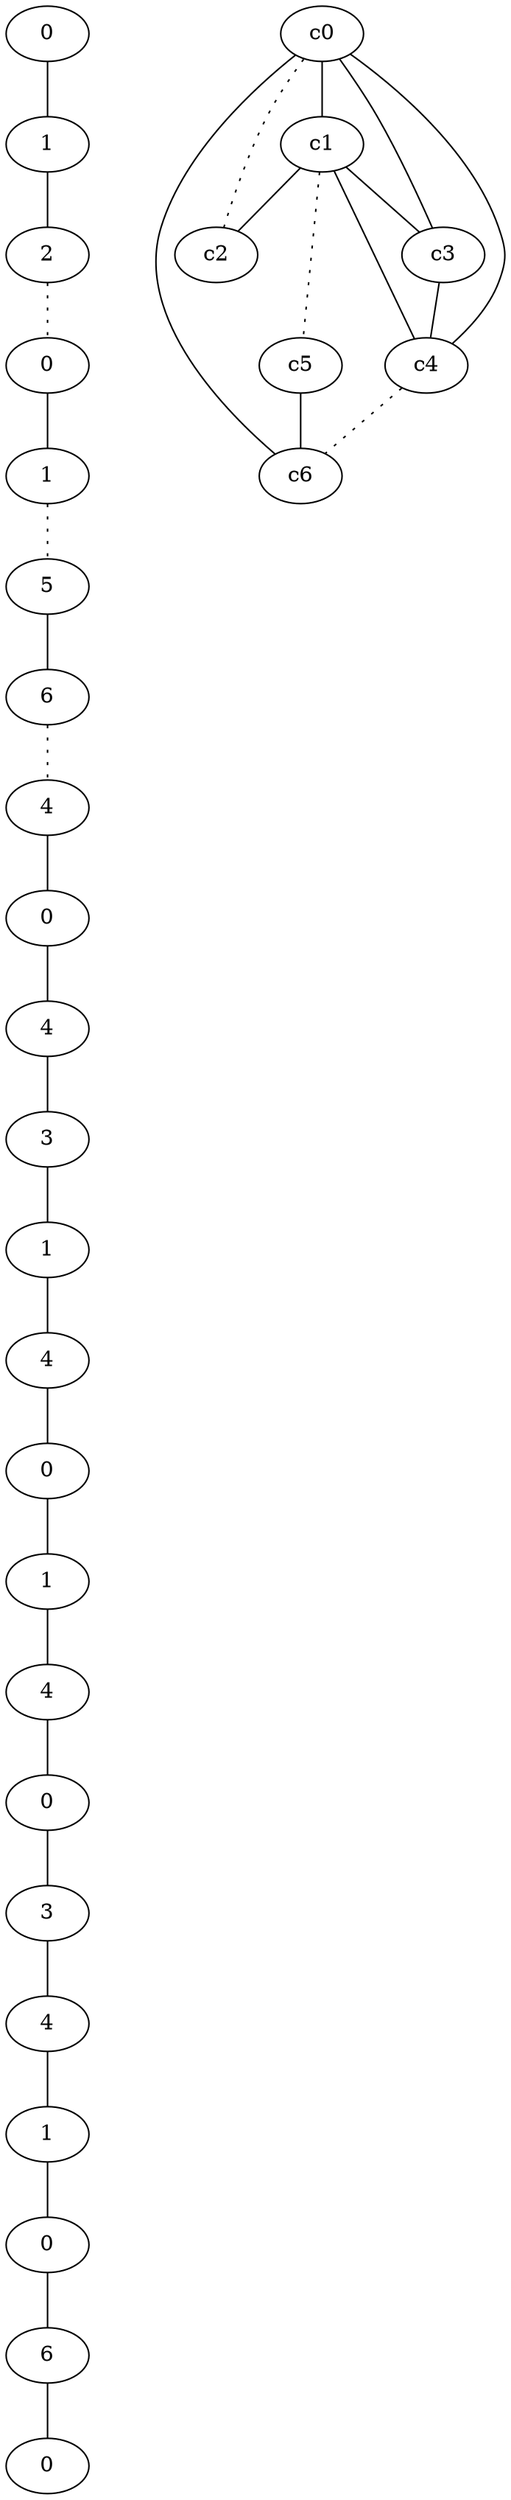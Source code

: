 graph {
a0[label=0];
a1[label=1];
a2[label=2];
a3[label=0];
a4[label=1];
a5[label=5];
a6[label=6];
a7[label=4];
a8[label=0];
a9[label=4];
a10[label=3];
a11[label=1];
a12[label=4];
a13[label=0];
a14[label=1];
a15[label=4];
a16[label=0];
a17[label=3];
a18[label=4];
a19[label=1];
a20[label=0];
a21[label=6];
a22[label=0];
a0 -- a1;
a1 -- a2;
a2 -- a3 [style=dotted];
a3 -- a4;
a4 -- a5 [style=dotted];
a5 -- a6;
a6 -- a7 [style=dotted];
a7 -- a8;
a8 -- a9;
a9 -- a10;
a10 -- a11;
a11 -- a12;
a12 -- a13;
a13 -- a14;
a14 -- a15;
a15 -- a16;
a16 -- a17;
a17 -- a18;
a18 -- a19;
a19 -- a20;
a20 -- a21;
a21 -- a22;
c0 -- c1;
c0 -- c2 [style=dotted];
c0 -- c3;
c0 -- c4;
c0 -- c6;
c1 -- c2;
c1 -- c3;
c1 -- c4;
c1 -- c5 [style=dotted];
c3 -- c4;
c4 -- c6 [style=dotted];
c5 -- c6;
}
